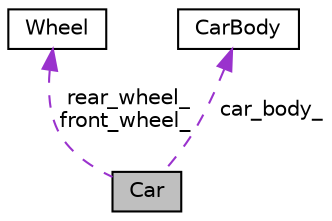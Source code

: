 digraph "Car"
{
  edge [fontname="Helvetica",fontsize="10",labelfontname="Helvetica",labelfontsize="10"];
  node [fontname="Helvetica",fontsize="10",shape=record];
  Node1 [label="Car",height=0.2,width=0.4,color="black", fillcolor="grey75", style="filled", fontcolor="black"];
  Node2 -> Node1 [dir="back",color="darkorchid3",fontsize="10",style="dashed",label=" rear_wheel_\nfront_wheel_" ,fontname="Helvetica"];
  Node2 [label="Wheel",height=0.2,width=0.4,color="black", fillcolor="white", style="filled",URL="$classWheel.html"];
  Node3 -> Node1 [dir="back",color="darkorchid3",fontsize="10",style="dashed",label=" car_body_" ,fontname="Helvetica"];
  Node3 [label="CarBody",height=0.2,width=0.4,color="black", fillcolor="white", style="filled",URL="$classCarBody.html"];
}
